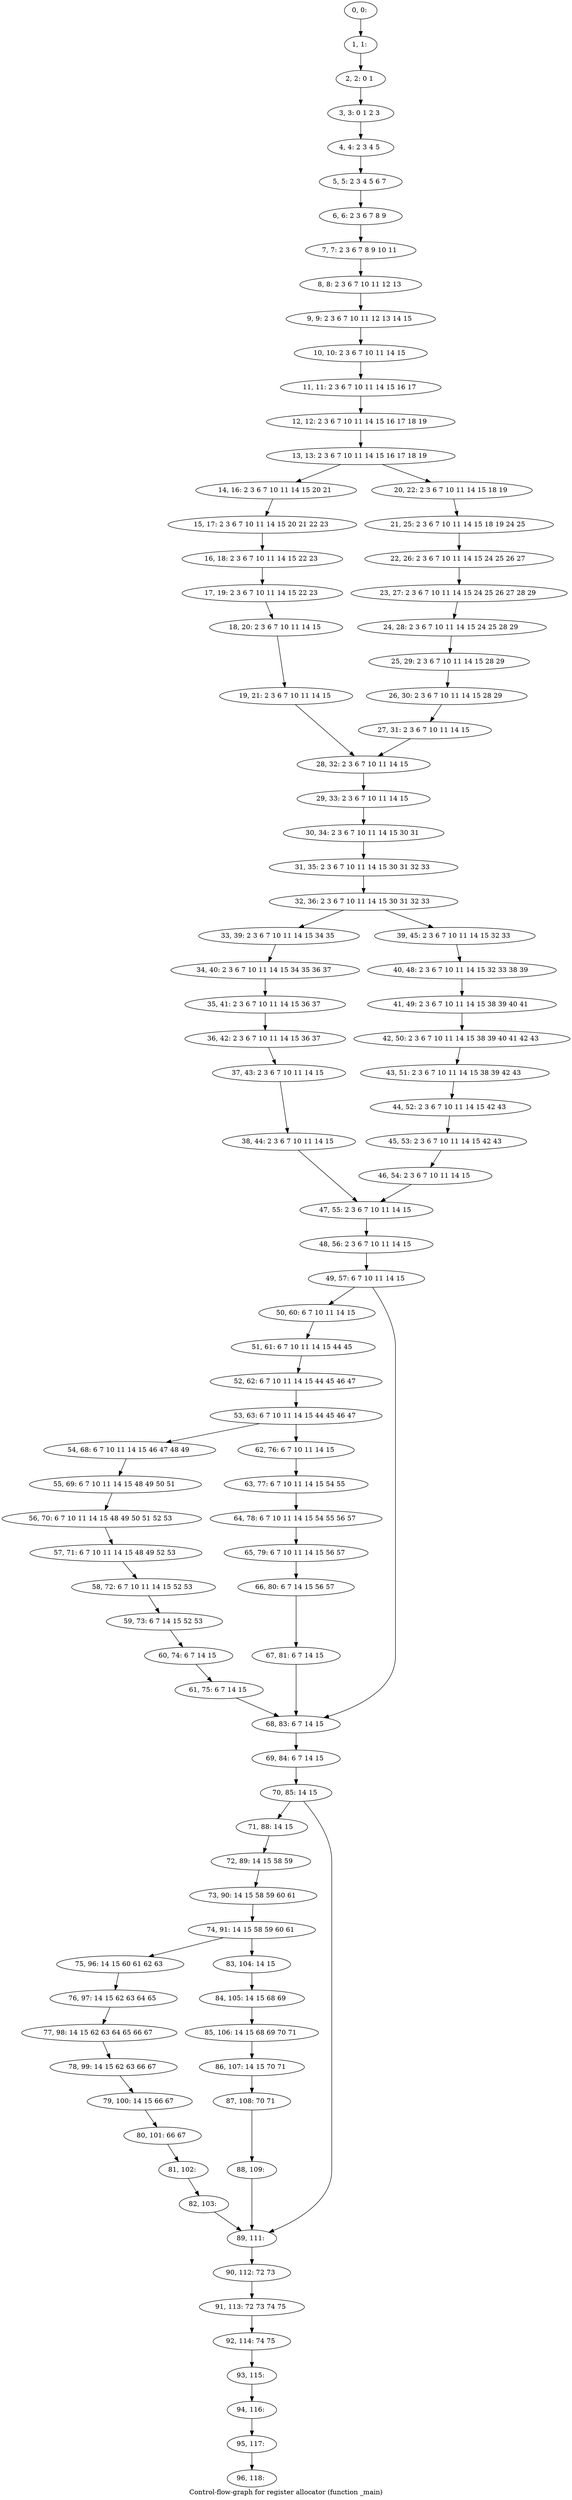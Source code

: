 digraph G {
graph [label="Control-flow-graph for register allocator (function _main)"]
0[label="0, 0: "];
1[label="1, 1: "];
2[label="2, 2: 0 1 "];
3[label="3, 3: 0 1 2 3 "];
4[label="4, 4: 2 3 4 5 "];
5[label="5, 5: 2 3 4 5 6 7 "];
6[label="6, 6: 2 3 6 7 8 9 "];
7[label="7, 7: 2 3 6 7 8 9 10 11 "];
8[label="8, 8: 2 3 6 7 10 11 12 13 "];
9[label="9, 9: 2 3 6 7 10 11 12 13 14 15 "];
10[label="10, 10: 2 3 6 7 10 11 14 15 "];
11[label="11, 11: 2 3 6 7 10 11 14 15 16 17 "];
12[label="12, 12: 2 3 6 7 10 11 14 15 16 17 18 19 "];
13[label="13, 13: 2 3 6 7 10 11 14 15 16 17 18 19 "];
14[label="14, 16: 2 3 6 7 10 11 14 15 20 21 "];
15[label="15, 17: 2 3 6 7 10 11 14 15 20 21 22 23 "];
16[label="16, 18: 2 3 6 7 10 11 14 15 22 23 "];
17[label="17, 19: 2 3 6 7 10 11 14 15 22 23 "];
18[label="18, 20: 2 3 6 7 10 11 14 15 "];
19[label="19, 21: 2 3 6 7 10 11 14 15 "];
20[label="20, 22: 2 3 6 7 10 11 14 15 18 19 "];
21[label="21, 25: 2 3 6 7 10 11 14 15 18 19 24 25 "];
22[label="22, 26: 2 3 6 7 10 11 14 15 24 25 26 27 "];
23[label="23, 27: 2 3 6 7 10 11 14 15 24 25 26 27 28 29 "];
24[label="24, 28: 2 3 6 7 10 11 14 15 24 25 28 29 "];
25[label="25, 29: 2 3 6 7 10 11 14 15 28 29 "];
26[label="26, 30: 2 3 6 7 10 11 14 15 28 29 "];
27[label="27, 31: 2 3 6 7 10 11 14 15 "];
28[label="28, 32: 2 3 6 7 10 11 14 15 "];
29[label="29, 33: 2 3 6 7 10 11 14 15 "];
30[label="30, 34: 2 3 6 7 10 11 14 15 30 31 "];
31[label="31, 35: 2 3 6 7 10 11 14 15 30 31 32 33 "];
32[label="32, 36: 2 3 6 7 10 11 14 15 30 31 32 33 "];
33[label="33, 39: 2 3 6 7 10 11 14 15 34 35 "];
34[label="34, 40: 2 3 6 7 10 11 14 15 34 35 36 37 "];
35[label="35, 41: 2 3 6 7 10 11 14 15 36 37 "];
36[label="36, 42: 2 3 6 7 10 11 14 15 36 37 "];
37[label="37, 43: 2 3 6 7 10 11 14 15 "];
38[label="38, 44: 2 3 6 7 10 11 14 15 "];
39[label="39, 45: 2 3 6 7 10 11 14 15 32 33 "];
40[label="40, 48: 2 3 6 7 10 11 14 15 32 33 38 39 "];
41[label="41, 49: 2 3 6 7 10 11 14 15 38 39 40 41 "];
42[label="42, 50: 2 3 6 7 10 11 14 15 38 39 40 41 42 43 "];
43[label="43, 51: 2 3 6 7 10 11 14 15 38 39 42 43 "];
44[label="44, 52: 2 3 6 7 10 11 14 15 42 43 "];
45[label="45, 53: 2 3 6 7 10 11 14 15 42 43 "];
46[label="46, 54: 2 3 6 7 10 11 14 15 "];
47[label="47, 55: 2 3 6 7 10 11 14 15 "];
48[label="48, 56: 2 3 6 7 10 11 14 15 "];
49[label="49, 57: 6 7 10 11 14 15 "];
50[label="50, 60: 6 7 10 11 14 15 "];
51[label="51, 61: 6 7 10 11 14 15 44 45 "];
52[label="52, 62: 6 7 10 11 14 15 44 45 46 47 "];
53[label="53, 63: 6 7 10 11 14 15 44 45 46 47 "];
54[label="54, 68: 6 7 10 11 14 15 46 47 48 49 "];
55[label="55, 69: 6 7 10 11 14 15 48 49 50 51 "];
56[label="56, 70: 6 7 10 11 14 15 48 49 50 51 52 53 "];
57[label="57, 71: 6 7 10 11 14 15 48 49 52 53 "];
58[label="58, 72: 6 7 10 11 14 15 52 53 "];
59[label="59, 73: 6 7 14 15 52 53 "];
60[label="60, 74: 6 7 14 15 "];
61[label="61, 75: 6 7 14 15 "];
62[label="62, 76: 6 7 10 11 14 15 "];
63[label="63, 77: 6 7 10 11 14 15 54 55 "];
64[label="64, 78: 6 7 10 11 14 15 54 55 56 57 "];
65[label="65, 79: 6 7 10 11 14 15 56 57 "];
66[label="66, 80: 6 7 14 15 56 57 "];
67[label="67, 81: 6 7 14 15 "];
68[label="68, 83: 6 7 14 15 "];
69[label="69, 84: 6 7 14 15 "];
70[label="70, 85: 14 15 "];
71[label="71, 88: 14 15 "];
72[label="72, 89: 14 15 58 59 "];
73[label="73, 90: 14 15 58 59 60 61 "];
74[label="74, 91: 14 15 58 59 60 61 "];
75[label="75, 96: 14 15 60 61 62 63 "];
76[label="76, 97: 14 15 62 63 64 65 "];
77[label="77, 98: 14 15 62 63 64 65 66 67 "];
78[label="78, 99: 14 15 62 63 66 67 "];
79[label="79, 100: 14 15 66 67 "];
80[label="80, 101: 66 67 "];
81[label="81, 102: "];
82[label="82, 103: "];
83[label="83, 104: 14 15 "];
84[label="84, 105: 14 15 68 69 "];
85[label="85, 106: 14 15 68 69 70 71 "];
86[label="86, 107: 14 15 70 71 "];
87[label="87, 108: 70 71 "];
88[label="88, 109: "];
89[label="89, 111: "];
90[label="90, 112: 72 73 "];
91[label="91, 113: 72 73 74 75 "];
92[label="92, 114: 74 75 "];
93[label="93, 115: "];
94[label="94, 116: "];
95[label="95, 117: "];
96[label="96, 118: "];
0->1 ;
1->2 ;
2->3 ;
3->4 ;
4->5 ;
5->6 ;
6->7 ;
7->8 ;
8->9 ;
9->10 ;
10->11 ;
11->12 ;
12->13 ;
13->14 ;
13->20 ;
14->15 ;
15->16 ;
16->17 ;
17->18 ;
18->19 ;
19->28 ;
20->21 ;
21->22 ;
22->23 ;
23->24 ;
24->25 ;
25->26 ;
26->27 ;
27->28 ;
28->29 ;
29->30 ;
30->31 ;
31->32 ;
32->33 ;
32->39 ;
33->34 ;
34->35 ;
35->36 ;
36->37 ;
37->38 ;
38->47 ;
39->40 ;
40->41 ;
41->42 ;
42->43 ;
43->44 ;
44->45 ;
45->46 ;
46->47 ;
47->48 ;
48->49 ;
49->50 ;
49->68 ;
50->51 ;
51->52 ;
52->53 ;
53->54 ;
53->62 ;
54->55 ;
55->56 ;
56->57 ;
57->58 ;
58->59 ;
59->60 ;
60->61 ;
61->68 ;
62->63 ;
63->64 ;
64->65 ;
65->66 ;
66->67 ;
67->68 ;
68->69 ;
69->70 ;
70->71 ;
70->89 ;
71->72 ;
72->73 ;
73->74 ;
74->75 ;
74->83 ;
75->76 ;
76->77 ;
77->78 ;
78->79 ;
79->80 ;
80->81 ;
81->82 ;
82->89 ;
83->84 ;
84->85 ;
85->86 ;
86->87 ;
87->88 ;
88->89 ;
89->90 ;
90->91 ;
91->92 ;
92->93 ;
93->94 ;
94->95 ;
95->96 ;
}
